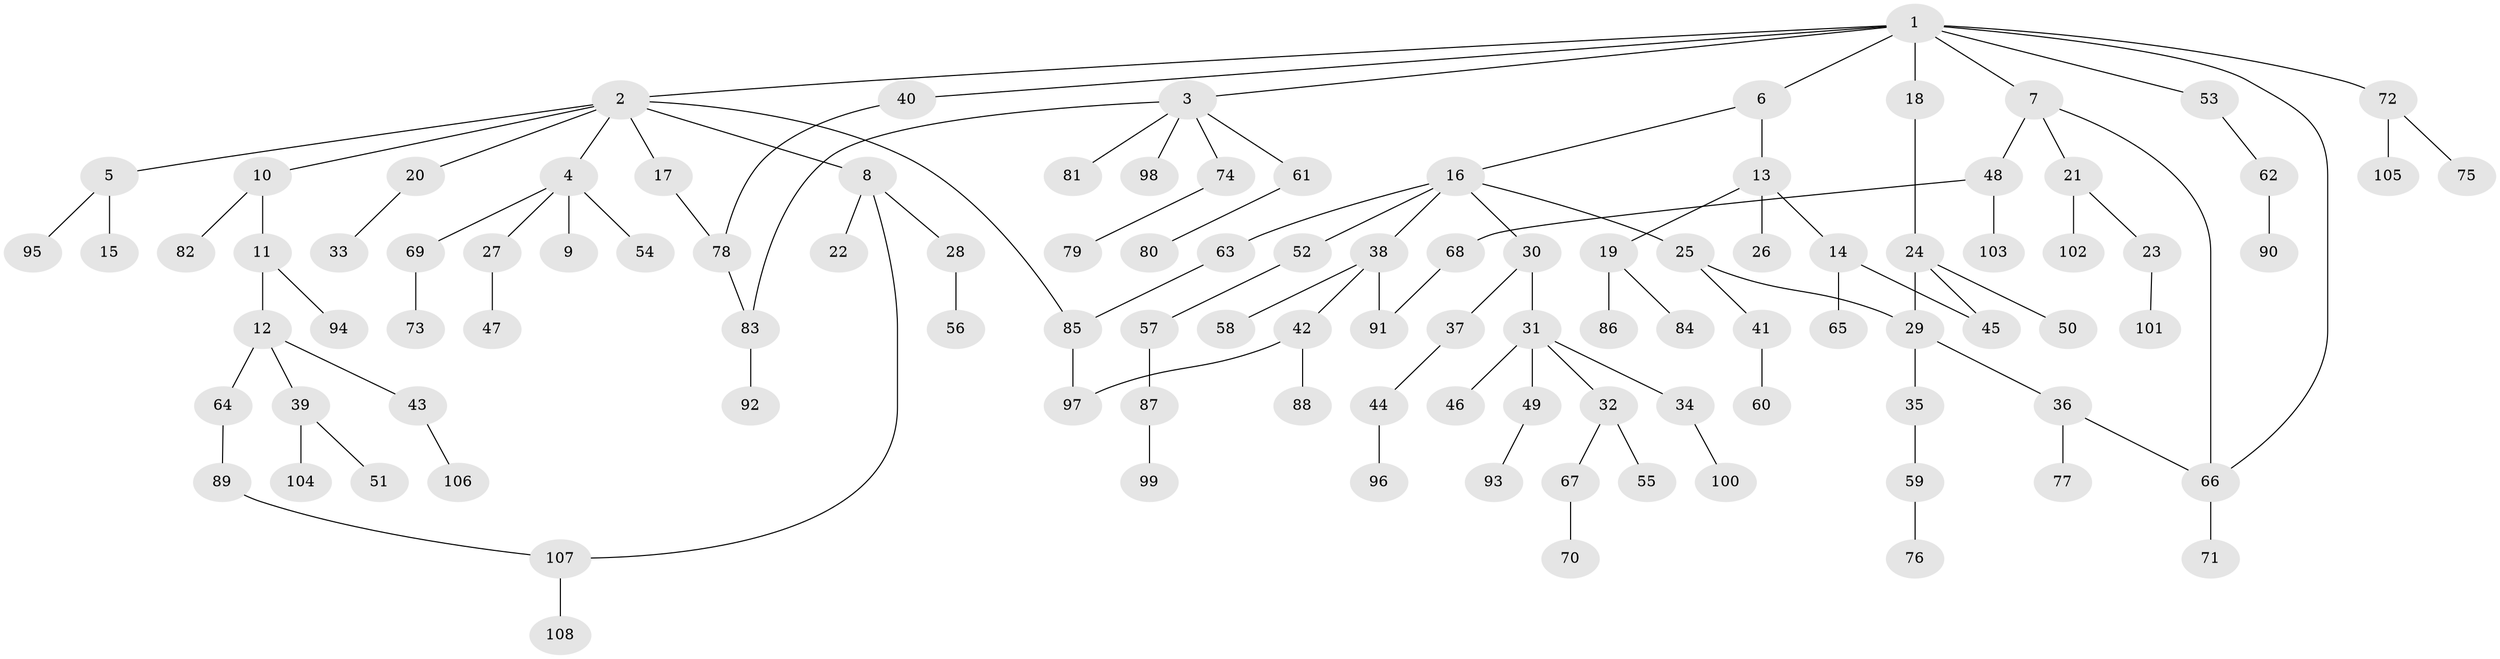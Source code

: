 // Generated by graph-tools (version 1.1) at 2025/13/03/09/25 04:13:23]
// undirected, 108 vertices, 117 edges
graph export_dot {
graph [start="1"]
  node [color=gray90,style=filled];
  1;
  2;
  3;
  4;
  5;
  6;
  7;
  8;
  9;
  10;
  11;
  12;
  13;
  14;
  15;
  16;
  17;
  18;
  19;
  20;
  21;
  22;
  23;
  24;
  25;
  26;
  27;
  28;
  29;
  30;
  31;
  32;
  33;
  34;
  35;
  36;
  37;
  38;
  39;
  40;
  41;
  42;
  43;
  44;
  45;
  46;
  47;
  48;
  49;
  50;
  51;
  52;
  53;
  54;
  55;
  56;
  57;
  58;
  59;
  60;
  61;
  62;
  63;
  64;
  65;
  66;
  67;
  68;
  69;
  70;
  71;
  72;
  73;
  74;
  75;
  76;
  77;
  78;
  79;
  80;
  81;
  82;
  83;
  84;
  85;
  86;
  87;
  88;
  89;
  90;
  91;
  92;
  93;
  94;
  95;
  96;
  97;
  98;
  99;
  100;
  101;
  102;
  103;
  104;
  105;
  106;
  107;
  108;
  1 -- 2;
  1 -- 3;
  1 -- 6;
  1 -- 7;
  1 -- 18;
  1 -- 40;
  1 -- 53;
  1 -- 72;
  1 -- 66;
  2 -- 4;
  2 -- 5;
  2 -- 8;
  2 -- 10;
  2 -- 17;
  2 -- 20;
  2 -- 85;
  3 -- 61;
  3 -- 74;
  3 -- 81;
  3 -- 83;
  3 -- 98;
  4 -- 9;
  4 -- 27;
  4 -- 54;
  4 -- 69;
  5 -- 15;
  5 -- 95;
  6 -- 13;
  6 -- 16;
  7 -- 21;
  7 -- 48;
  7 -- 66;
  8 -- 22;
  8 -- 28;
  8 -- 107;
  10 -- 11;
  10 -- 82;
  11 -- 12;
  11 -- 94;
  12 -- 39;
  12 -- 43;
  12 -- 64;
  13 -- 14;
  13 -- 19;
  13 -- 26;
  14 -- 45;
  14 -- 65;
  16 -- 25;
  16 -- 30;
  16 -- 38;
  16 -- 52;
  16 -- 63;
  17 -- 78;
  18 -- 24;
  19 -- 84;
  19 -- 86;
  20 -- 33;
  21 -- 23;
  21 -- 102;
  23 -- 101;
  24 -- 50;
  24 -- 45;
  24 -- 29;
  25 -- 29;
  25 -- 41;
  27 -- 47;
  28 -- 56;
  29 -- 35;
  29 -- 36;
  30 -- 31;
  30 -- 37;
  31 -- 32;
  31 -- 34;
  31 -- 46;
  31 -- 49;
  32 -- 55;
  32 -- 67;
  34 -- 100;
  35 -- 59;
  36 -- 66;
  36 -- 77;
  37 -- 44;
  38 -- 42;
  38 -- 58;
  38 -- 91;
  39 -- 51;
  39 -- 104;
  40 -- 78;
  41 -- 60;
  42 -- 88;
  42 -- 97;
  43 -- 106;
  44 -- 96;
  48 -- 68;
  48 -- 103;
  49 -- 93;
  52 -- 57;
  53 -- 62;
  57 -- 87;
  59 -- 76;
  61 -- 80;
  62 -- 90;
  63 -- 85;
  64 -- 89;
  66 -- 71;
  67 -- 70;
  68 -- 91;
  69 -- 73;
  72 -- 75;
  72 -- 105;
  74 -- 79;
  78 -- 83;
  83 -- 92;
  85 -- 97;
  87 -- 99;
  89 -- 107;
  107 -- 108;
}
